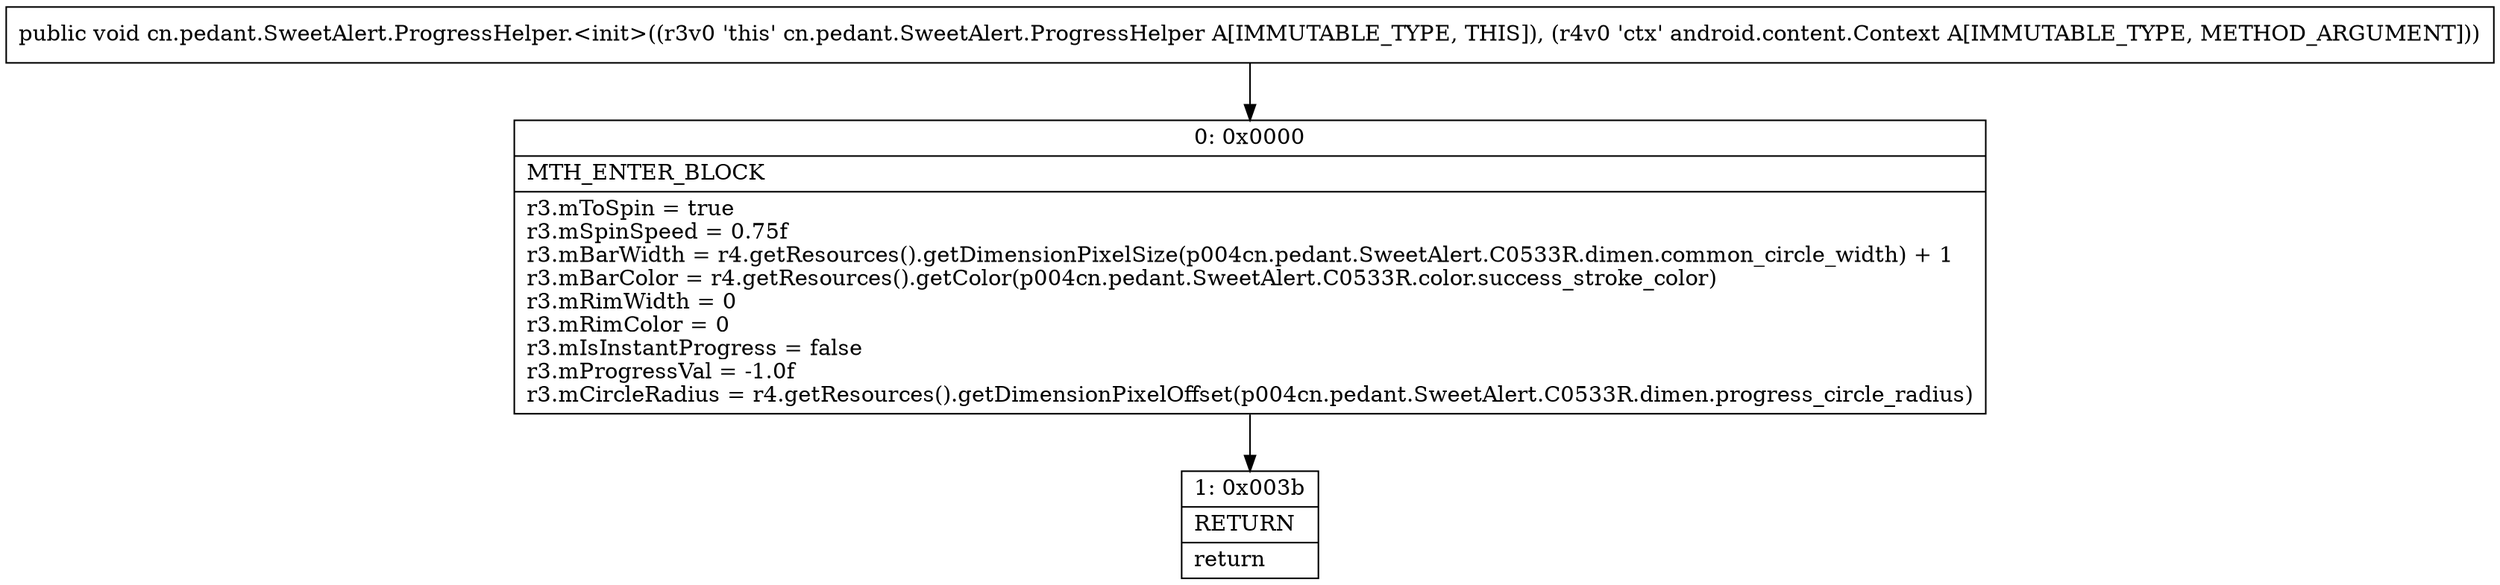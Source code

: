 digraph "CFG forcn.pedant.SweetAlert.ProgressHelper.\<init\>(Landroid\/content\/Context;)V" {
Node_0 [shape=record,label="{0\:\ 0x0000|MTH_ENTER_BLOCK\l|r3.mToSpin = true\lr3.mSpinSpeed = 0.75f\lr3.mBarWidth = r4.getResources().getDimensionPixelSize(p004cn.pedant.SweetAlert.C0533R.dimen.common_circle_width) + 1\lr3.mBarColor = r4.getResources().getColor(p004cn.pedant.SweetAlert.C0533R.color.success_stroke_color)\lr3.mRimWidth = 0\lr3.mRimColor = 0\lr3.mIsInstantProgress = false\lr3.mProgressVal = \-1.0f\lr3.mCircleRadius = r4.getResources().getDimensionPixelOffset(p004cn.pedant.SweetAlert.C0533R.dimen.progress_circle_radius)\l}"];
Node_1 [shape=record,label="{1\:\ 0x003b|RETURN\l|return\l}"];
MethodNode[shape=record,label="{public void cn.pedant.SweetAlert.ProgressHelper.\<init\>((r3v0 'this' cn.pedant.SweetAlert.ProgressHelper A[IMMUTABLE_TYPE, THIS]), (r4v0 'ctx' android.content.Context A[IMMUTABLE_TYPE, METHOD_ARGUMENT])) }"];
MethodNode -> Node_0;
Node_0 -> Node_1;
}

